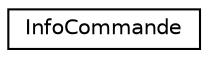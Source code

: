 digraph "Graphical Class Hierarchy"
{
 // LATEX_PDF_SIZE
  edge [fontname="Helvetica",fontsize="10",labelfontname="Helvetica",labelfontsize="10"];
  node [fontname="Helvetica",fontsize="10",shape=record];
  rankdir="LR";
  Node0 [label="InfoCommande",height=0.2,width=0.4,color="black", fillcolor="white", style="filled",URL="$class_info_commande.html",tooltip=" "];
}
